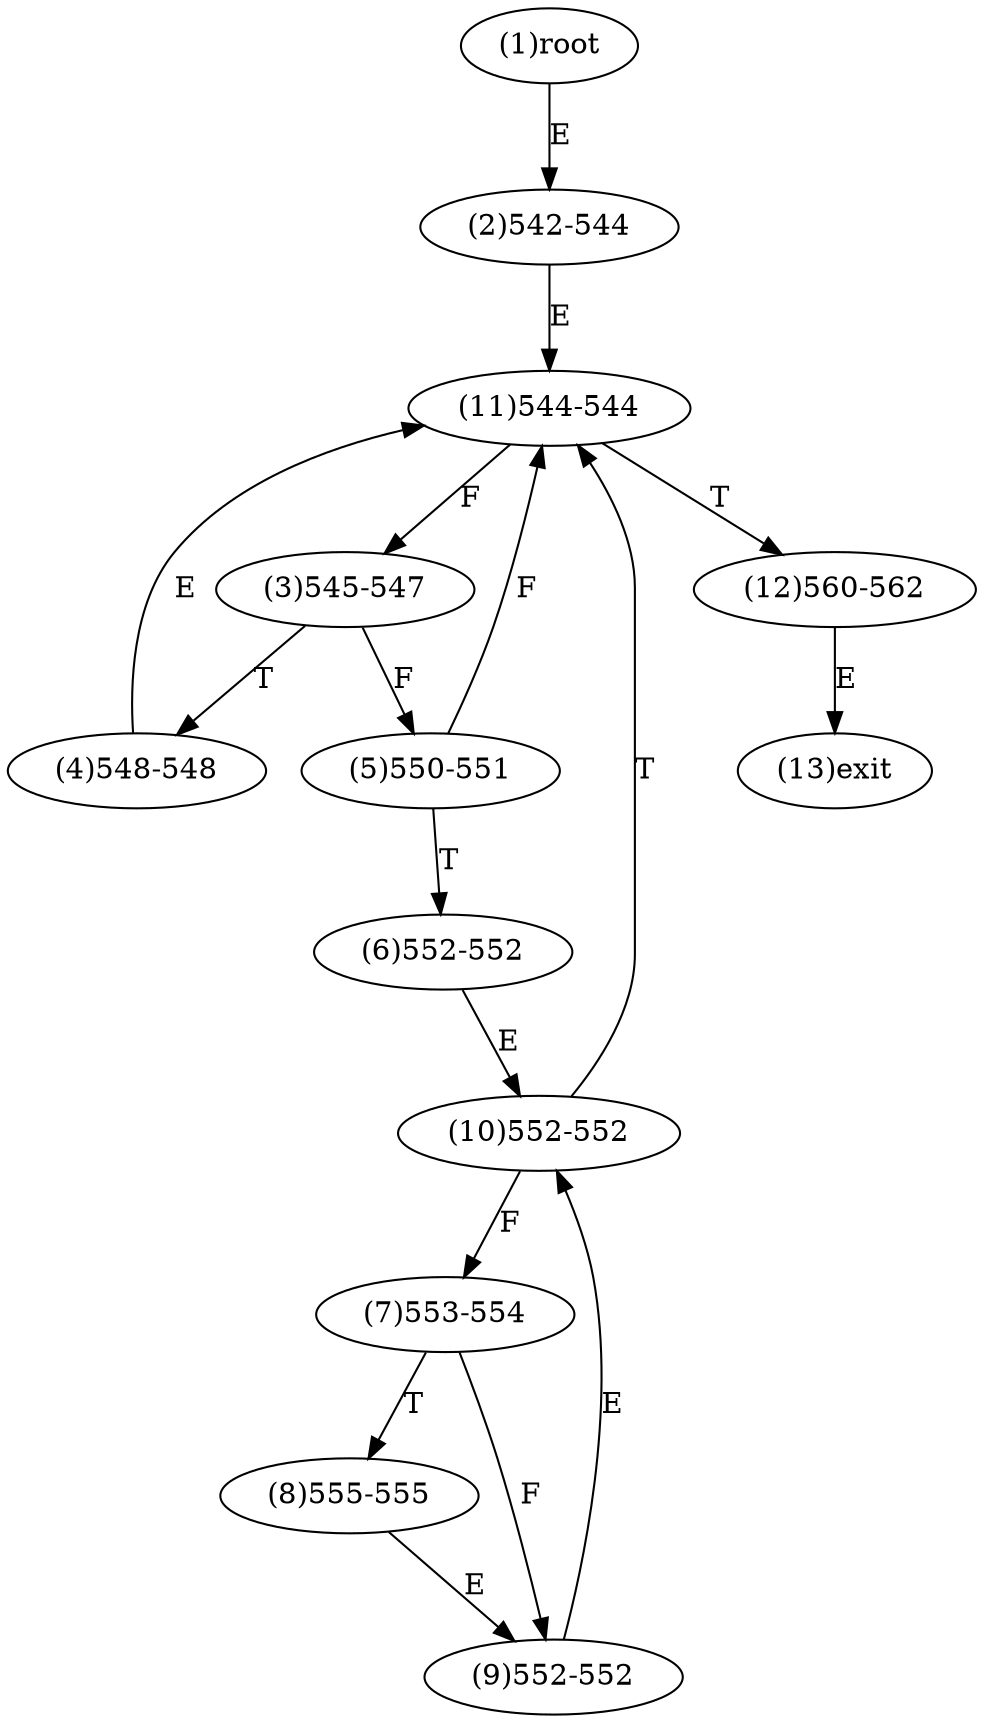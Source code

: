 digraph "" { 
1[ label="(1)root"];
2[ label="(2)542-544"];
3[ label="(3)545-547"];
4[ label="(4)548-548"];
5[ label="(5)550-551"];
6[ label="(6)552-552"];
7[ label="(7)553-554"];
8[ label="(8)555-555"];
9[ label="(9)552-552"];
10[ label="(10)552-552"];
11[ label="(11)544-544"];
12[ label="(12)560-562"];
13[ label="(13)exit"];
1->2[ label="E"];
2->11[ label="E"];
3->5[ label="F"];
3->4[ label="T"];
4->11[ label="E"];
5->11[ label="F"];
5->6[ label="T"];
6->10[ label="E"];
7->9[ label="F"];
7->8[ label="T"];
8->9[ label="E"];
9->10[ label="E"];
10->7[ label="F"];
10->11[ label="T"];
11->3[ label="F"];
11->12[ label="T"];
12->13[ label="E"];
}